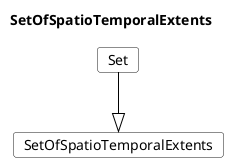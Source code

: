 @startuml
Title SetOfSpatioTemporalExtents 

Card SetOfSpatioTemporalExtents #fff [
SetOfSpatioTemporalExtents
]
Card Set #fff [
Set
]
Set --|> SetOfSpatioTemporalExtents  #000 
@enduml